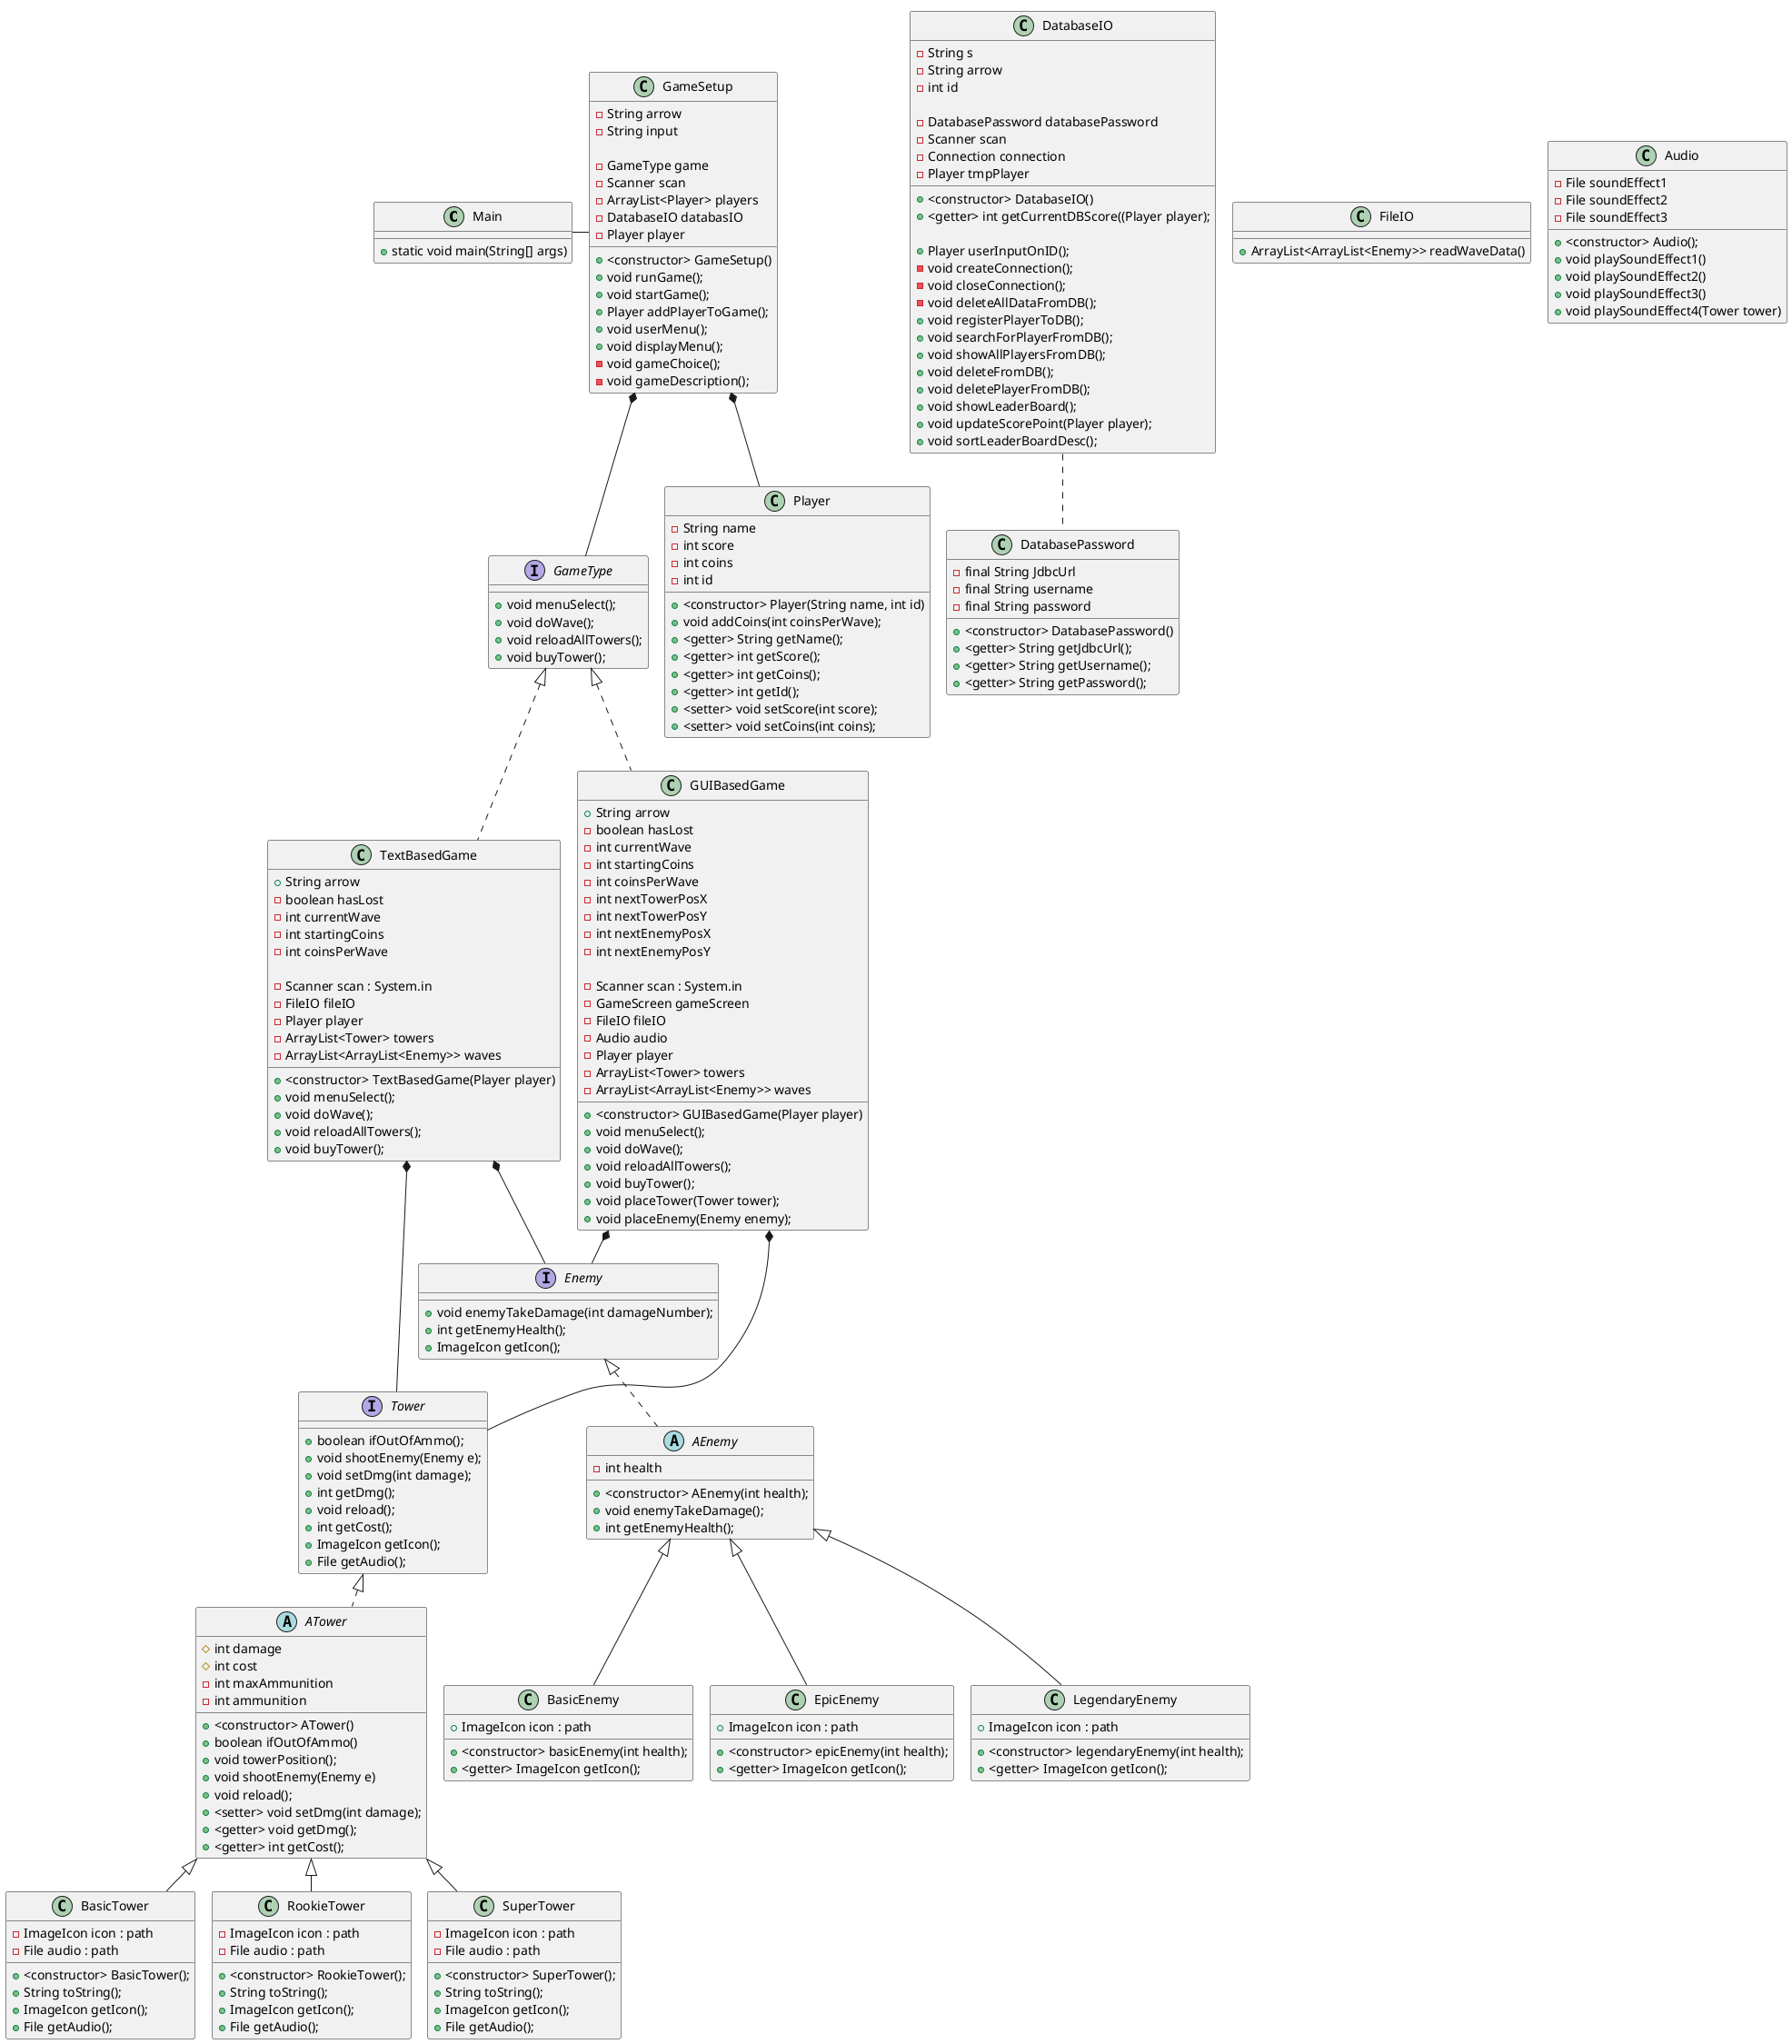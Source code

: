 @startuml
!pragma layout smetana
'https://plantuml.com/class-diagram

'RELATIONSHIP BETWEEN CLASSES'
Main - GameSetup
GameSetup *-- GameType
GameSetup *-- Player

TextBasedGame *-- Tower
GUIBasedGame *--- Tower

TextBasedGame *-- Enemy
GUIBasedGame *-- Enemy

DatabaseIO .. DatabasePassword


'FIELDS AND METHODS'
Class Main {
+ static void main(String[] args)
}

Interface GameType {
+ void menuSelect();
+ void doWave();
+ void reloadAllTowers();
+ void buyTower();
}

Class TextBasedGame implements GameType {
+ String arrow
- boolean hasLost
- int currentWave
- int startingCoins
- int coinsPerWave

- Scanner scan : System.in
- FileIO fileIO
- Player player
- ArrayList<Tower> towers
- ArrayList<ArrayList<Enemy>> waves

+ <constructor> TextBasedGame(Player player)
+ void menuSelect();
+ void doWave();
+ void reloadAllTowers();
+ void buyTower();
}

Class GUIBasedGame implements GameType {
+ String arrow
- boolean hasLost
- int currentWave
- int startingCoins
- int coinsPerWave
- int nextTowerPosX
- int nextTowerPosY
- int nextEnemyPosX
- int nextEnemyPosY

- Scanner scan : System.in
- GameScreen gameScreen
- FileIO fileIO
- Audio audio
- Player player
- ArrayList<Tower> towers
- ArrayList<ArrayList<Enemy>> waves

+ <constructor> GUIBasedGame(Player player)
+ void menuSelect();
+ void doWave();
+ void reloadAllTowers();
+ void buyTower();
+ void placeTower(Tower tower);
+ void placeEnemy(Enemy enemy);
}

Class GameSetup {
- String arrow
- String input

- GameType game
- Scanner scan
- ArrayList<Player> players
- DatabaseIO databasIO
- Player player

+ <constructor> GameSetup()
+ void runGame();
+ void startGame();
+ Player addPlayerToGame();
+ void userMenu();
+ void displayMenu();
- void gameChoice();
- void gameDescription();
}

Class Player {
- String name
- int score
- int coins
- int id

+ <constructor> Player(String name, int id)
+ void addCoins(int coinsPerWave);
+ <getter> String getName();
+ <getter> int getScore();
+ <getter> int getCoins();
+ <getter> int getId();
+ <setter> void setScore(int score);
+ <setter> void setCoins(int coins);
}

Class DatabasePassword {
- final String JdbcUrl
- final String username
- final String password

+ <constructor> DatabasePassword()
+ <getter> String getJdbcUrl();
+ <getter> String getUsername();
+ <getter> String getPassword();
}

Class DatabaseIO {
- String s
- String arrow
- int id

- DatabasePassword databasePassword
- Scanner scan
- Connection connection
- Player tmpPlayer

+ <constructor> DatabaseIO()
+ <getter> int getCurrentDBScore((Player player);

+ Player userInputOnID();
- void createConnection();
- void closeConnection();
- void deleteAllDataFromDB();
+ void registerPlayerToDB();
+ void searchForPlayerFromDB();
+ void showAllPlayersFromDB();
+ void deleteFromDB();
+ void deletePlayerFromDB();
+ void showLeaderBoard();
+ void updateScorePoint(Player player);
+ void sortLeaderBoardDesc();
}

Class FileIO {
+ ArrayList<ArrayList<Enemy>> readWaveData()
}

Class Audio {
- File soundEffect1
- File soundEffect2
- File soundEffect3

+ <constructor> Audio();
+ void playSoundEffect1()
+ void playSoundEffect2()
+ void playSoundEffect3()
+ void playSoundEffect4(Tower tower)
}

Interface Tower {
+ boolean ifOutOfAmmo();
+ void shootEnemy(Enemy e);
+ void setDmg(int damage);
+ int getDmg();
+ void reload();
+ int getCost();
+ ImageIcon getIcon();
+ File getAudio();
}

Abstract Class ATower implements Tower {
# int damage
# int cost
- int maxAmmunition
- int ammunition

+ <constructor> ATower()
+ boolean ifOutOfAmmo()
+ void towerPosition();
+ void shootEnemy(Enemy e)
+ void reload();
+ <setter> void setDmg(int damage);
+ <getter> void getDmg();
+ <getter> int getCost();
}

Class BasicTower extends ATower {
- ImageIcon icon : path
- File audio : path

+ <constructor> BasicTower();
+ String toString();
+ ImageIcon getIcon();
+ File getAudio();
}

Class RookieTower extends ATower {
- ImageIcon icon : path
- File audio : path

+ <constructor> RookieTower();
+ String toString();
+ ImageIcon getIcon();
+ File getAudio();
}

Class SuperTower extends ATower {
- ImageIcon icon : path
- File audio : path

+ <constructor> SuperTower();
+ String toString();
+ ImageIcon getIcon();
+ File getAudio();

}

Interface Enemy {
+ void enemyTakeDamage(int damageNumber);
+ int getEnemyHealth();
+ ImageIcon getIcon();
}

Abstract Class AEnemy implements Enemy {
- int health

+ <constructor> AEnemy(int health);
+ void enemyTakeDamage();
+ int getEnemyHealth();
}

Class BasicEnemy extends AEnemy {
+ ImageIcon icon : path
+ <constructor> basicEnemy(int health);
+ <getter> ImageIcon getIcon();
}

Class EpicEnemy extends AEnemy {
+ ImageIcon icon : path
+ <constructor> epicEnemy(int health);
+ <getter> ImageIcon getIcon();
}

Class LegendaryEnemy extends AEnemy {
+ ImageIcon icon : path
+ <constructor> legendaryEnemy(int health);
+ <getter> ImageIcon getIcon();
}

@enduml